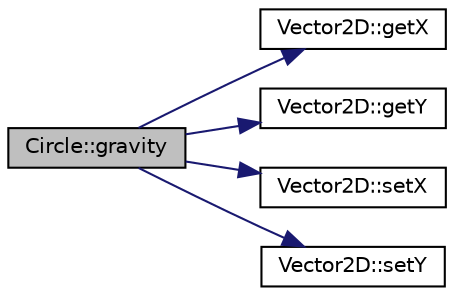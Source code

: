 digraph "Circle::gravity"
{
 // LATEX_PDF_SIZE
  edge [fontname="Helvetica",fontsize="10",labelfontname="Helvetica",labelfontsize="10"];
  node [fontname="Helvetica",fontsize="10",shape=record];
  rankdir="LR";
  Node1 [label="Circle::gravity",height=0.2,width=0.4,color="black", fillcolor="grey75", style="filled", fontcolor="black",tooltip=" "];
  Node1 -> Node2 [color="midnightblue",fontsize="10",style="solid",fontname="Helvetica"];
  Node2 [label="Vector2D::getX",height=0.2,width=0.4,color="black", fillcolor="white", style="filled",URL="$class_vector2_d.html#a8b66579a83278dc9ad661fabd56a39ad",tooltip=" "];
  Node1 -> Node3 [color="midnightblue",fontsize="10",style="solid",fontname="Helvetica"];
  Node3 [label="Vector2D::getY",height=0.2,width=0.4,color="black", fillcolor="white", style="filled",URL="$class_vector2_d.html#a0729d48a0be6ec7a329a270fd68e3ce6",tooltip=" "];
  Node1 -> Node4 [color="midnightblue",fontsize="10",style="solid",fontname="Helvetica"];
  Node4 [label="Vector2D::setX",height=0.2,width=0.4,color="black", fillcolor="white", style="filled",URL="$class_vector2_d.html#ab380d87ba1e6fc771c1b3603afd5b8a9",tooltip=" "];
  Node1 -> Node5 [color="midnightblue",fontsize="10",style="solid",fontname="Helvetica"];
  Node5 [label="Vector2D::setY",height=0.2,width=0.4,color="black", fillcolor="white", style="filled",URL="$class_vector2_d.html#af5f104f5620c476a707c8a1916327471",tooltip=" "];
}
